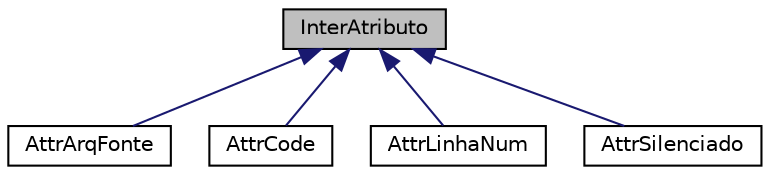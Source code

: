 digraph "InterAtributo"
{
  edge [fontname="Helvetica",fontsize="10",labelfontname="Helvetica",labelfontsize="10"];
  node [fontname="Helvetica",fontsize="10",shape=record];
  Node0 [label="InterAtributo",height=0.2,width=0.4,color="black", fillcolor="grey75", style="filled", fontcolor="black"];
  Node0 -> Node1 [dir="back",color="midnightblue",fontsize="10",style="solid",fontname="Helvetica"];
  Node1 [label="AttrArqFonte",height=0.2,width=0.4,color="black", fillcolor="white", style="filled",URL="$class_attr_arq_fonte.html",tooltip="Atributo do tipo <<SourceFile>> "];
  Node0 -> Node2 [dir="back",color="midnightblue",fontsize="10",style="solid",fontname="Helvetica"];
  Node2 [label="AttrCode",height=0.2,width=0.4,color="black", fillcolor="white", style="filled",URL="$class_attr_code.html",tooltip="Atributo do tipo <>, presente somente nos métodos. "];
  Node0 -> Node3 [dir="back",color="midnightblue",fontsize="10",style="solid",fontname="Helvetica"];
  Node3 [label="AttrLinhaNum",height=0.2,width=0.4,color="black", fillcolor="white", style="filled",URL="$class_attr_linha_num.html",tooltip="Atributo do tipo <<LineNumberTable>>, comulmente associados aos atributos <> "];
  Node0 -> Node4 [dir="back",color="midnightblue",fontsize="10",style="solid",fontname="Helvetica"];
  Node4 [label="AttrSilenciado",height=0.2,width=0.4,color="black", fillcolor="white", style="filled",URL="$class_attr_silenciado.html",tooltip="Atributo sem tipo tratável. "];
}
